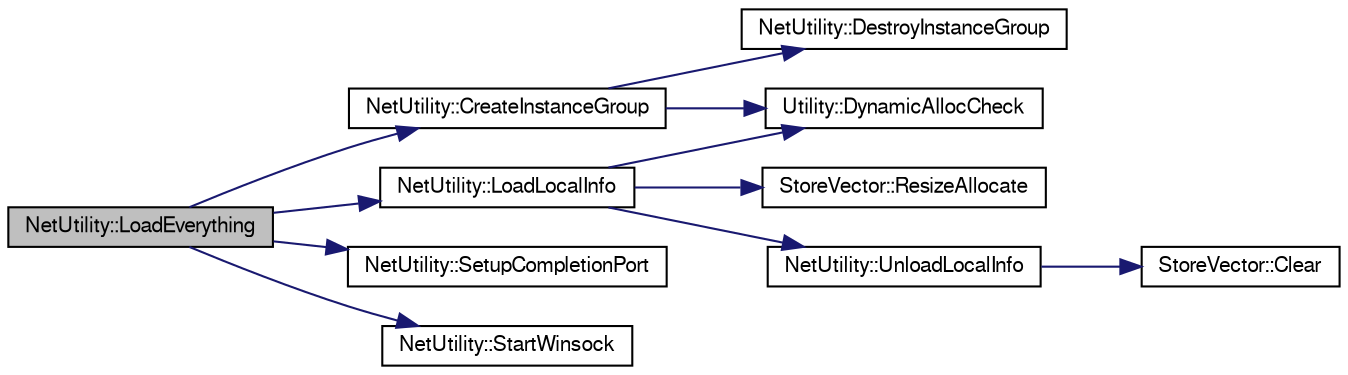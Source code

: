 digraph G
{
  edge [fontname="FreeSans",fontsize="10",labelfontname="FreeSans",labelfontsize="10"];
  node [fontname="FreeSans",fontsize="10",shape=record];
  rankdir=LR;
  Node1 [label="NetUtility::LoadEverything",height=0.2,width=0.4,color="black", fillcolor="grey75", style="filled" fontcolor="black"];
  Node1 -> Node2 [color="midnightblue",fontsize="10",style="solid",fontname="FreeSans"];
  Node2 [label="NetUtility::CreateInstanceGroup",height=0.2,width=0.4,color="black", fillcolor="white", style="filled",URL="$class_net_utility.html#a38666920bbd1d7dd972f5f9129e72be7"];
  Node2 -> Node3 [color="midnightblue",fontsize="10",style="solid",fontname="FreeSans"];
  Node3 [label="NetUtility::DestroyInstanceGroup",height=0.2,width=0.4,color="black", fillcolor="white", style="filled",URL="$class_net_utility.html#a485f7c662aa0f79182939d918d588f54"];
  Node2 -> Node4 [color="midnightblue",fontsize="10",style="solid",fontname="FreeSans"];
  Node4 [label="Utility::DynamicAllocCheck",height=0.2,width=0.4,color="black", fillcolor="white", style="filled",URL="$class_utility.html#ae9b88a37dc2e95519c938e673dd3de2c"];
  Node1 -> Node5 [color="midnightblue",fontsize="10",style="solid",fontname="FreeSans"];
  Node5 [label="NetUtility::LoadLocalInfo",height=0.2,width=0.4,color="black", fillcolor="white", style="filled",URL="$class_net_utility.html#a4a35e8694ff38e90f3b84c81ac108300"];
  Node5 -> Node4 [color="midnightblue",fontsize="10",style="solid",fontname="FreeSans"];
  Node5 -> Node6 [color="midnightblue",fontsize="10",style="solid",fontname="FreeSans"];
  Node6 [label="StoreVector::ResizeAllocate",height=0.2,width=0.4,color="black", fillcolor="white", style="filled",URL="$class_store_vector.html#a1543ced25b1b5f154462d3f274434bad"];
  Node5 -> Node7 [color="midnightblue",fontsize="10",style="solid",fontname="FreeSans"];
  Node7 [label="NetUtility::UnloadLocalInfo",height=0.2,width=0.4,color="black", fillcolor="white", style="filled",URL="$class_net_utility.html#aec9d16aa859066548409b9b692077b49"];
  Node7 -> Node8 [color="midnightblue",fontsize="10",style="solid",fontname="FreeSans"];
  Node8 [label="StoreVector::Clear",height=0.2,width=0.4,color="black", fillcolor="white", style="filled",URL="$class_store_vector.html#af8d4e0f9a234f66dcb47ea6d3fc8b79e"];
  Node1 -> Node9 [color="midnightblue",fontsize="10",style="solid",fontname="FreeSans"];
  Node9 [label="NetUtility::SetupCompletionPort",height=0.2,width=0.4,color="black", fillcolor="white", style="filled",URL="$class_net_utility.html#aa6103c1b3d6f5b366c0903ba7b22a625"];
  Node1 -> Node10 [color="midnightblue",fontsize="10",style="solid",fontname="FreeSans"];
  Node10 [label="NetUtility::StartWinsock",height=0.2,width=0.4,color="black", fillcolor="white", style="filled",URL="$class_net_utility.html#a02950745d0116653291f28817b896386"];
}
